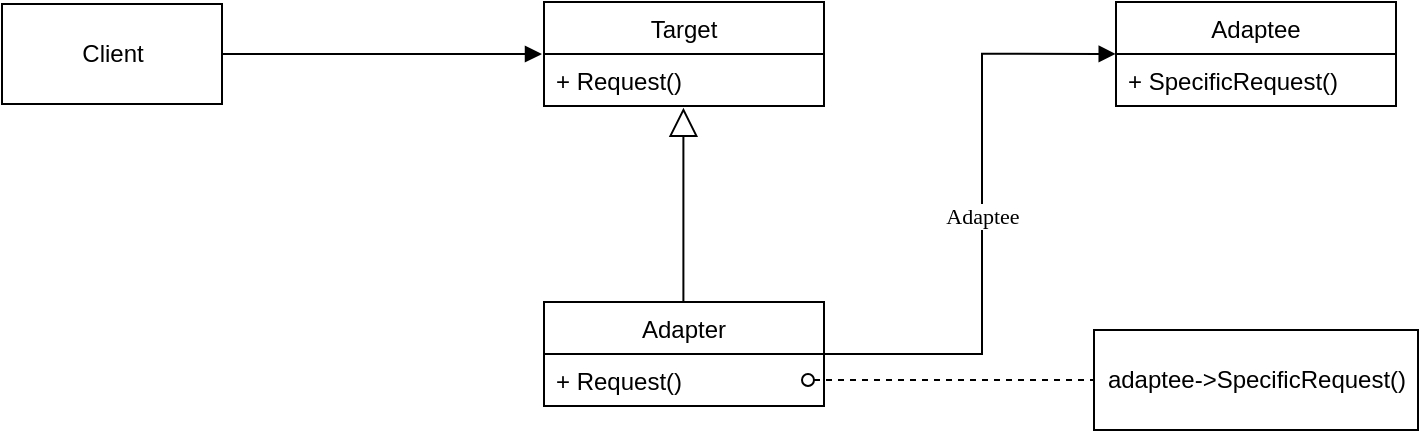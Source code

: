<mxfile version="10.6.7" type="device"><diagram id="iee3BfwBzKKwJ1tv-J7K" name="Page-1"><mxGraphModel dx="360" dy="679" grid="1" gridSize="10" guides="1" tooltips="1" connect="1" arrows="1" fold="1" page="1" pageScale="1" pageWidth="827" pageHeight="1169" math="0" shadow="0"><root><mxCell id="0"/><mxCell id="1" parent="0"/><mxCell id="XjIjdNNITRO5HmRC6ZRi-12" style="edgeStyle=orthogonalEdgeStyle;rounded=0;orthogonalLoop=1;jettySize=auto;html=1;endArrow=block;endFill=1;" edge="1" parent="1" source="XjIjdNNITRO5HmRC6ZRi-1"><mxGeometry relative="1" as="geometry"><mxPoint x="400" y="235" as="targetPoint"/></mxGeometry></mxCell><mxCell id="XjIjdNNITRO5HmRC6ZRi-1" value="Client" style="html=1;" vertex="1" parent="1"><mxGeometry x="130" y="210" width="110" height="50" as="geometry"/></mxCell><mxCell id="XjIjdNNITRO5HmRC6ZRi-2" value="Target" style="swimlane;fontStyle=0;childLayout=stackLayout;horizontal=1;startSize=26;fillColor=none;horizontalStack=0;resizeParent=1;resizeParentMax=0;resizeLast=0;collapsible=1;marginBottom=0;" vertex="1" parent="1"><mxGeometry x="401.0" y="209" width="140" height="52" as="geometry"/></mxCell><mxCell id="XjIjdNNITRO5HmRC6ZRi-3" value="+ Request()" style="text;strokeColor=none;fillColor=none;align=left;verticalAlign=top;spacingLeft=4;spacingRight=4;overflow=hidden;rotatable=0;points=[[0,0.5],[1,0.5]];portConstraint=eastwest;" vertex="1" parent="XjIjdNNITRO5HmRC6ZRi-2"><mxGeometry y="26" width="140" height="26" as="geometry"/></mxCell><mxCell id="XjIjdNNITRO5HmRC6ZRi-13" value="&lt;font face=&quot;Times New Roman&quot;&gt;Adaptee&lt;/font&gt;" style="edgeStyle=orthogonalEdgeStyle;rounded=0;orthogonalLoop=1;jettySize=auto;spacingTop=0;spacingLeft=0;spacingBottom=0;spacing=0;labelBorderColor=none;html=1;entryX=-0.001;entryY=-0.002;entryDx=0;entryDy=0;entryPerimeter=0;endArrow=block;endFill=1;" edge="1" parent="1" source="XjIjdNNITRO5HmRC6ZRi-6" target="XjIjdNNITRO5HmRC6ZRi-10"><mxGeometry relative="1" as="geometry"><mxPoint x="680" y="229" as="targetPoint"/><Array as="points"><mxPoint x="620" y="385"/><mxPoint x="620" y="235"/></Array></mxGeometry></mxCell><mxCell id="XjIjdNNITRO5HmRC6ZRi-19" style="edgeStyle=orthogonalEdgeStyle;rounded=0;jumpSize=0;orthogonalLoop=1;jettySize=auto;html=1;startArrow=none;startFill=0;endArrow=block;endFill=0;endSize=12;strokeWidth=1;entryX=0.498;entryY=1.032;entryDx=0;entryDy=0;entryPerimeter=0;" edge="1" parent="1" source="XjIjdNNITRO5HmRC6ZRi-6" target="XjIjdNNITRO5HmRC6ZRi-3"><mxGeometry relative="1" as="geometry"><mxPoint x="471" y="270" as="targetPoint"/><Array as="points"><mxPoint x="471" y="280"/></Array></mxGeometry></mxCell><mxCell id="XjIjdNNITRO5HmRC6ZRi-6" value="Adapter" style="swimlane;fontStyle=0;childLayout=stackLayout;horizontal=1;startSize=26;fillColor=none;horizontalStack=0;resizeParent=1;resizeParentMax=0;resizeLast=0;collapsible=1;marginBottom=0;" vertex="1" parent="1"><mxGeometry x="401.0" y="359" width="140" height="52" as="geometry"/></mxCell><mxCell id="XjIjdNNITRO5HmRC6ZRi-7" value="+ Request()" style="text;strokeColor=none;fillColor=none;align=left;verticalAlign=top;spacingLeft=4;spacingRight=4;overflow=hidden;rotatable=0;points=[[0,0.5],[1,0.5]];portConstraint=eastwest;" vertex="1" parent="XjIjdNNITRO5HmRC6ZRi-6"><mxGeometry y="26" width="140" height="26" as="geometry"/></mxCell><mxCell id="XjIjdNNITRO5HmRC6ZRi-9" value="Adaptee" style="swimlane;fontStyle=0;childLayout=stackLayout;horizontal=1;startSize=26;fillColor=none;horizontalStack=0;resizeParent=1;resizeParentMax=0;resizeLast=0;collapsible=1;marginBottom=0;" vertex="1" parent="1"><mxGeometry x="687" y="209" width="140" height="52" as="geometry"/></mxCell><mxCell id="XjIjdNNITRO5HmRC6ZRi-10" value="+ SpecificRequest()" style="text;strokeColor=none;fillColor=none;align=left;verticalAlign=top;spacingLeft=4;spacingRight=4;overflow=hidden;rotatable=0;points=[[0,0.5],[1,0.5]];portConstraint=eastwest;" vertex="1" parent="XjIjdNNITRO5HmRC6ZRi-9"><mxGeometry y="26" width="140" height="26" as="geometry"/></mxCell><mxCell id="XjIjdNNITRO5HmRC6ZRi-11" value="adaptee-&amp;gt;SpecificRequest()" style="html=1;" vertex="1" parent="1"><mxGeometry x="676" y="373" width="162" height="50" as="geometry"/></mxCell><mxCell id="XjIjdNNITRO5HmRC6ZRi-15" style="edgeStyle=orthogonalEdgeStyle;rounded=0;orthogonalLoop=1;jettySize=auto;html=1;dashed=1;endArrow=none;endFill=0;startArrow=oval;startFill=0;" edge="1" parent="1"><mxGeometry relative="1" as="geometry"><mxPoint x="533" y="397.993" as="sourcePoint"/><mxPoint x="676" y="398" as="targetPoint"/><Array as="points"><mxPoint x="676" y="398"/></Array></mxGeometry></mxCell></root></mxGraphModel></diagram></mxfile>